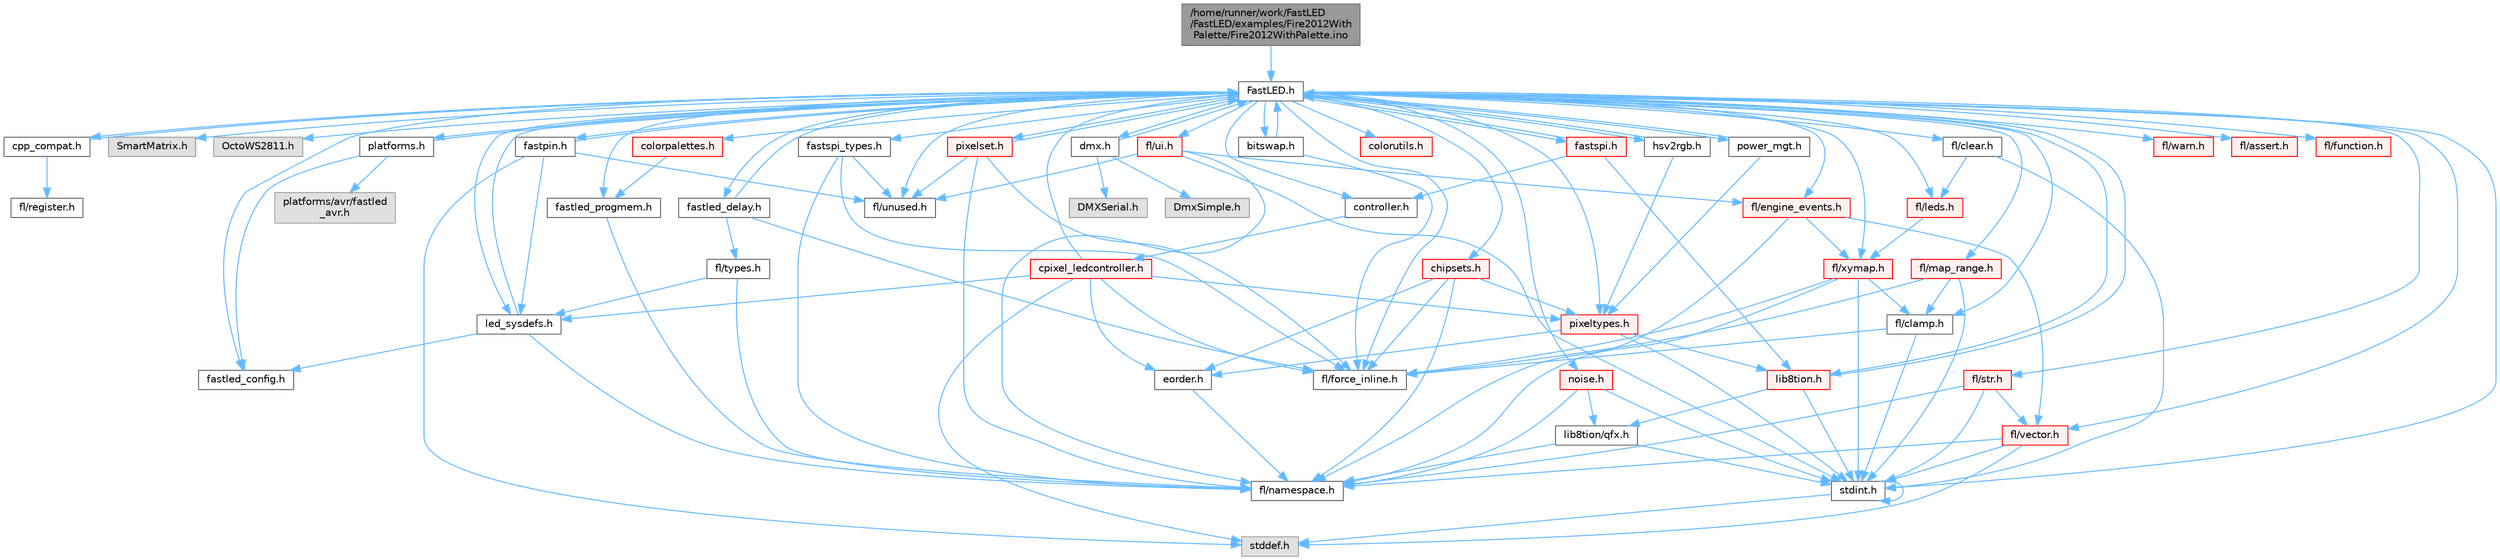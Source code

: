 digraph "/home/runner/work/FastLED/FastLED/examples/Fire2012WithPalette/Fire2012WithPalette.ino"
{
 // INTERACTIVE_SVG=YES
 // LATEX_PDF_SIZE
  bgcolor="transparent";
  edge [fontname=Helvetica,fontsize=10,labelfontname=Helvetica,labelfontsize=10];
  node [fontname=Helvetica,fontsize=10,shape=box,height=0.2,width=0.4];
  Node1 [id="Node000001",label="/home/runner/work/FastLED\l/FastLED/examples/Fire2012With\lPalette/Fire2012WithPalette.ino",height=0.2,width=0.4,color="gray40", fillcolor="grey60", style="filled", fontcolor="black",tooltip="Simple one-dimensional fire animation with a programmable color palette."];
  Node1 -> Node2 [id="edge1_Node000001_Node000002",color="steelblue1",style="solid",tooltip=" "];
  Node2 [id="Node000002",label="FastLED.h",height=0.2,width=0.4,color="grey40", fillcolor="white", style="filled",URL="$db/d97/_fast_l_e_d_8h.html",tooltip="central include file for FastLED, defines the CFastLED class/object"];
  Node2 -> Node3 [id="edge2_Node000002_Node000003",color="steelblue1",style="solid",tooltip=" "];
  Node3 [id="Node000003",label="stdint.h",height=0.2,width=0.4,color="grey40", fillcolor="white", style="filled",URL="$df/dd8/stdint_8h.html",tooltip=" "];
  Node3 -> Node4 [id="edge3_Node000003_Node000004",color="steelblue1",style="solid",tooltip=" "];
  Node4 [id="Node000004",label="stddef.h",height=0.2,width=0.4,color="grey60", fillcolor="#E0E0E0", style="filled",tooltip=" "];
  Node3 -> Node3 [id="edge4_Node000003_Node000003",color="steelblue1",style="solid",tooltip=" "];
  Node2 -> Node5 [id="edge5_Node000002_Node000005",color="steelblue1",style="solid",tooltip=" "];
  Node5 [id="Node000005",label="SmartMatrix.h",height=0.2,width=0.4,color="grey60", fillcolor="#E0E0E0", style="filled",tooltip=" "];
  Node2 -> Node6 [id="edge6_Node000002_Node000006",color="steelblue1",style="solid",tooltip=" "];
  Node6 [id="Node000006",label="OctoWS2811.h",height=0.2,width=0.4,color="grey60", fillcolor="#E0E0E0", style="filled",tooltip=" "];
  Node2 -> Node7 [id="edge7_Node000002_Node000007",color="steelblue1",style="solid",tooltip=" "];
  Node7 [id="Node000007",label="fl/force_inline.h",height=0.2,width=0.4,color="grey40", fillcolor="white", style="filled",URL="$d4/d64/force__inline_8h.html",tooltip=" "];
  Node2 -> Node8 [id="edge8_Node000002_Node000008",color="steelblue1",style="solid",tooltip=" "];
  Node8 [id="Node000008",label="cpp_compat.h",height=0.2,width=0.4,color="grey40", fillcolor="white", style="filled",URL="$d9/d13/cpp__compat_8h.html",tooltip="Compatibility functions based on C++ version."];
  Node8 -> Node2 [id="edge9_Node000008_Node000002",color="steelblue1",style="solid",tooltip=" "];
  Node8 -> Node9 [id="edge10_Node000008_Node000009",color="steelblue1",style="solid",tooltip=" "];
  Node9 [id="Node000009",label="fl/register.h",height=0.2,width=0.4,color="grey40", fillcolor="white", style="filled",URL="$df/d80/register_8h.html",tooltip=" "];
  Node2 -> Node10 [id="edge11_Node000002_Node000010",color="steelblue1",style="solid",tooltip=" "];
  Node10 [id="Node000010",label="fastled_config.h",height=0.2,width=0.4,color="grey40", fillcolor="white", style="filled",URL="$d5/d11/fastled__config_8h.html",tooltip="Contains definitions that can be used to configure FastLED at compile time."];
  Node2 -> Node11 [id="edge12_Node000002_Node000011",color="steelblue1",style="solid",tooltip=" "];
  Node11 [id="Node000011",label="led_sysdefs.h",height=0.2,width=0.4,color="grey40", fillcolor="white", style="filled",URL="$d9/d3e/led__sysdefs_8h.html",tooltip="Determines which platform system definitions to include."];
  Node11 -> Node2 [id="edge13_Node000011_Node000002",color="steelblue1",style="solid",tooltip=" "];
  Node11 -> Node10 [id="edge14_Node000011_Node000010",color="steelblue1",style="solid",tooltip=" "];
  Node11 -> Node12 [id="edge15_Node000011_Node000012",color="steelblue1",style="solid",tooltip=" "];
  Node12 [id="Node000012",label="fl/namespace.h",height=0.2,width=0.4,color="grey40", fillcolor="white", style="filled",URL="$df/d2a/namespace_8h.html",tooltip="Implements the FastLED namespace macros."];
  Node2 -> Node13 [id="edge16_Node000002_Node000013",color="steelblue1",style="solid",tooltip=" "];
  Node13 [id="Node000013",label="fastled_delay.h",height=0.2,width=0.4,color="grey40", fillcolor="white", style="filled",URL="$d0/da8/fastled__delay_8h.html",tooltip="Utility functions and classes for managing delay cycles."];
  Node13 -> Node2 [id="edge17_Node000013_Node000002",color="steelblue1",style="solid",tooltip=" "];
  Node13 -> Node14 [id="edge18_Node000013_Node000014",color="steelblue1",style="solid",tooltip=" "];
  Node14 [id="Node000014",label="fl/types.h",height=0.2,width=0.4,color="grey40", fillcolor="white", style="filled",URL="$d7/da1/fl_2types_8h.html",tooltip=" "];
  Node14 -> Node12 [id="edge19_Node000014_Node000012",color="steelblue1",style="solid",tooltip=" "];
  Node14 -> Node11 [id="edge20_Node000014_Node000011",color="steelblue1",style="solid",tooltip=" "];
  Node13 -> Node7 [id="edge21_Node000013_Node000007",color="steelblue1",style="solid",tooltip=" "];
  Node2 -> Node15 [id="edge22_Node000002_Node000015",color="steelblue1",style="solid",tooltip=" "];
  Node15 [id="Node000015",label="bitswap.h",height=0.2,width=0.4,color="grey40", fillcolor="white", style="filled",URL="$de/ded/bitswap_8h.html",tooltip="Functions for doing a rotation of bits/bytes used by parallel output."];
  Node15 -> Node2 [id="edge23_Node000015_Node000002",color="steelblue1",style="solid",tooltip=" "];
  Node15 -> Node7 [id="edge24_Node000015_Node000007",color="steelblue1",style="solid",tooltip=" "];
  Node2 -> Node16 [id="edge25_Node000002_Node000016",color="steelblue1",style="solid",tooltip=" "];
  Node16 [id="Node000016",label="controller.h",height=0.2,width=0.4,color="grey40", fillcolor="white", style="filled",URL="$d2/dd9/controller_8h.html",tooltip="deprecated: base definitions used by led controllers for writing out led data"];
  Node16 -> Node17 [id="edge26_Node000016_Node000017",color="steelblue1",style="solid",tooltip=" "];
  Node17 [id="Node000017",label="cpixel_ledcontroller.h",height=0.2,width=0.4,color="red", fillcolor="#FFF0F0", style="filled",URL="$d9/d57/cpixel__ledcontroller_8h.html",tooltip="defines the templated version of the CLEDController class"];
  Node17 -> Node4 [id="edge27_Node000017_Node000004",color="steelblue1",style="solid",tooltip=" "];
  Node17 -> Node2 [id="edge28_Node000017_Node000002",color="steelblue1",style="solid",tooltip=" "];
  Node17 -> Node11 [id="edge29_Node000017_Node000011",color="steelblue1",style="solid",tooltip=" "];
  Node17 -> Node18 [id="edge30_Node000017_Node000018",color="steelblue1",style="solid",tooltip=" "];
  Node18 [id="Node000018",label="pixeltypes.h",height=0.2,width=0.4,color="red", fillcolor="#FFF0F0", style="filled",URL="$d2/dba/pixeltypes_8h.html",tooltip="Includes defintions for RGB and HSV pixels."];
  Node18 -> Node3 [id="edge31_Node000018_Node000003",color="steelblue1",style="solid",tooltip=" "];
  Node18 -> Node19 [id="edge32_Node000018_Node000019",color="steelblue1",style="solid",tooltip=" "];
  Node19 [id="Node000019",label="lib8tion.h",height=0.2,width=0.4,color="red", fillcolor="#FFF0F0", style="filled",URL="$df/da5/lib8tion_8h.html",tooltip="Fast, efficient 8-bit math functions specifically designed for high-performance LED programming."];
  Node19 -> Node2 [id="edge33_Node000019_Node000002",color="steelblue1",style="solid",tooltip=" "];
  Node19 -> Node3 [id="edge34_Node000019_Node000003",color="steelblue1",style="solid",tooltip=" "];
  Node19 -> Node22 [id="edge35_Node000019_Node000022",color="steelblue1",style="solid",tooltip=" "];
  Node22 [id="Node000022",label="lib8tion/qfx.h",height=0.2,width=0.4,color="grey40", fillcolor="white", style="filled",URL="$d2/d19/qfx_8h.html",tooltip=" "];
  Node22 -> Node3 [id="edge36_Node000022_Node000003",color="steelblue1",style="solid",tooltip=" "];
  Node22 -> Node12 [id="edge37_Node000022_Node000012",color="steelblue1",style="solid",tooltip=" "];
  Node18 -> Node47 [id="edge38_Node000018_Node000047",color="steelblue1",style="solid",tooltip=" "];
  Node47 [id="Node000047",label="eorder.h",height=0.2,width=0.4,color="grey40", fillcolor="white", style="filled",URL="$db/d07/eorder_8h.html",tooltip="Defines color channel ordering enumerations."];
  Node47 -> Node12 [id="edge39_Node000047_Node000012",color="steelblue1",style="solid",tooltip=" "];
  Node17 -> Node47 [id="edge40_Node000017_Node000047",color="steelblue1",style="solid",tooltip=" "];
  Node17 -> Node7 [id="edge41_Node000017_Node000007",color="steelblue1",style="solid",tooltip=" "];
  Node2 -> Node68 [id="edge42_Node000002_Node000068",color="steelblue1",style="solid",tooltip=" "];
  Node68 [id="Node000068",label="fastpin.h",height=0.2,width=0.4,color="grey40", fillcolor="white", style="filled",URL="$db/d65/fastpin_8h.html",tooltip="Class base definitions for defining fast pin access."];
  Node68 -> Node2 [id="edge43_Node000068_Node000002",color="steelblue1",style="solid",tooltip=" "];
  Node68 -> Node11 [id="edge44_Node000068_Node000011",color="steelblue1",style="solid",tooltip=" "];
  Node68 -> Node4 [id="edge45_Node000068_Node000004",color="steelblue1",style="solid",tooltip=" "];
  Node68 -> Node55 [id="edge46_Node000068_Node000055",color="steelblue1",style="solid",tooltip=" "];
  Node55 [id="Node000055",label="fl/unused.h",height=0.2,width=0.4,color="grey40", fillcolor="white", style="filled",URL="$d8/d4b/unused_8h.html",tooltip=" "];
  Node2 -> Node69 [id="edge47_Node000002_Node000069",color="steelblue1",style="solid",tooltip=" "];
  Node69 [id="Node000069",label="fastspi_types.h",height=0.2,width=0.4,color="grey40", fillcolor="white", style="filled",URL="$d2/ddb/fastspi__types_8h.html",tooltip="Data types and constants used by SPI interfaces."];
  Node69 -> Node7 [id="edge48_Node000069_Node000007",color="steelblue1",style="solid",tooltip=" "];
  Node69 -> Node12 [id="edge49_Node000069_Node000012",color="steelblue1",style="solid",tooltip=" "];
  Node69 -> Node55 [id="edge50_Node000069_Node000055",color="steelblue1",style="solid",tooltip=" "];
  Node2 -> Node70 [id="edge51_Node000002_Node000070",color="steelblue1",style="solid",tooltip=" "];
  Node70 [id="Node000070",label="dmx.h",height=0.2,width=0.4,color="grey40", fillcolor="white", style="filled",URL="$d3/de1/dmx_8h.html",tooltip="Defines the DMX512-based LED controllers."];
  Node70 -> Node2 [id="edge52_Node000070_Node000002",color="steelblue1",style="solid",tooltip=" "];
  Node70 -> Node71 [id="edge53_Node000070_Node000071",color="steelblue1",style="solid",tooltip=" "];
  Node71 [id="Node000071",label="DmxSimple.h",height=0.2,width=0.4,color="grey60", fillcolor="#E0E0E0", style="filled",tooltip=" "];
  Node70 -> Node72 [id="edge54_Node000070_Node000072",color="steelblue1",style="solid",tooltip=" "];
  Node72 [id="Node000072",label="DMXSerial.h",height=0.2,width=0.4,color="grey60", fillcolor="#E0E0E0", style="filled",tooltip=" "];
  Node2 -> Node73 [id="edge55_Node000002_Node000073",color="steelblue1",style="solid",tooltip=" "];
  Node73 [id="Node000073",label="platforms.h",height=0.2,width=0.4,color="grey40", fillcolor="white", style="filled",URL="$da/dc9/platforms_8h.html",tooltip="Determines which platforms headers to include."];
  Node73 -> Node2 [id="edge56_Node000073_Node000002",color="steelblue1",style="solid",tooltip=" "];
  Node73 -> Node10 [id="edge57_Node000073_Node000010",color="steelblue1",style="solid",tooltip=" "];
  Node73 -> Node74 [id="edge58_Node000073_Node000074",color="steelblue1",style="solid",tooltip=" "];
  Node74 [id="Node000074",label="platforms/avr/fastled\l_avr.h",height=0.2,width=0.4,color="grey60", fillcolor="#E0E0E0", style="filled",tooltip=" "];
  Node2 -> Node75 [id="edge59_Node000002_Node000075",color="steelblue1",style="solid",tooltip=" "];
  Node75 [id="Node000075",label="fastled_progmem.h",height=0.2,width=0.4,color="grey40", fillcolor="white", style="filled",URL="$df/dab/fastled__progmem_8h.html",tooltip="Wrapper definitions to allow seamless use of PROGMEM in environments that have it."];
  Node75 -> Node12 [id="edge60_Node000075_Node000012",color="steelblue1",style="solid",tooltip=" "];
  Node2 -> Node19 [id="edge61_Node000002_Node000019",color="steelblue1",style="solid",tooltip=" "];
  Node2 -> Node18 [id="edge62_Node000002_Node000018",color="steelblue1",style="solid",tooltip=" "];
  Node2 -> Node76 [id="edge63_Node000002_Node000076",color="steelblue1",style="solid",tooltip=" "];
  Node76 [id="Node000076",label="hsv2rgb.h",height=0.2,width=0.4,color="grey40", fillcolor="white", style="filled",URL="$de/d9a/hsv2rgb_8h.html",tooltip="Functions to convert from the HSV colorspace to the RGB colorspace."];
  Node76 -> Node2 [id="edge64_Node000076_Node000002",color="steelblue1",style="solid",tooltip=" "];
  Node76 -> Node18 [id="edge65_Node000076_Node000018",color="steelblue1",style="solid",tooltip=" "];
  Node2 -> Node77 [id="edge66_Node000002_Node000077",color="steelblue1",style="solid",tooltip=" "];
  Node77 [id="Node000077",label="colorutils.h",height=0.2,width=0.4,color="red", fillcolor="#FFF0F0", style="filled",URL="$d1/dfb/colorutils_8h.html",tooltip=" "];
  Node2 -> Node83 [id="edge67_Node000002_Node000083",color="steelblue1",style="solid",tooltip=" "];
  Node83 [id="Node000083",label="pixelset.h",height=0.2,width=0.4,color="red", fillcolor="#FFF0F0", style="filled",URL="$d4/d46/pixelset_8h.html",tooltip="Declares classes for managing logical groups of LEDs."];
  Node83 -> Node7 [id="edge68_Node000083_Node000007",color="steelblue1",style="solid",tooltip=" "];
  Node83 -> Node12 [id="edge69_Node000083_Node000012",color="steelblue1",style="solid",tooltip=" "];
  Node83 -> Node55 [id="edge70_Node000083_Node000055",color="steelblue1",style="solid",tooltip=" "];
  Node83 -> Node2 [id="edge71_Node000083_Node000002",color="steelblue1",style="solid",tooltip=" "];
  Node2 -> Node85 [id="edge72_Node000002_Node000085",color="steelblue1",style="solid",tooltip=" "];
  Node85 [id="Node000085",label="colorpalettes.h",height=0.2,width=0.4,color="red", fillcolor="#FFF0F0", style="filled",URL="$dc/dcc/colorpalettes_8h.html",tooltip="Declarations for the predefined color palettes supplied by FastLED."];
  Node85 -> Node75 [id="edge73_Node000085_Node000075",color="steelblue1",style="solid",tooltip=" "];
  Node2 -> Node86 [id="edge74_Node000002_Node000086",color="steelblue1",style="solid",tooltip=" "];
  Node86 [id="Node000086",label="noise.h",height=0.2,width=0.4,color="red", fillcolor="#FFF0F0", style="filled",URL="$d1/d31/noise_8h.html",tooltip="Functions to generate and fill arrays with noise."];
  Node86 -> Node3 [id="edge75_Node000086_Node000003",color="steelblue1",style="solid",tooltip=" "];
  Node86 -> Node12 [id="edge76_Node000086_Node000012",color="steelblue1",style="solid",tooltip=" "];
  Node86 -> Node22 [id="edge77_Node000086_Node000022",color="steelblue1",style="solid",tooltip=" "];
  Node2 -> Node87 [id="edge78_Node000002_Node000087",color="steelblue1",style="solid",tooltip=" "];
  Node87 [id="Node000087",label="power_mgt.h",height=0.2,width=0.4,color="grey40", fillcolor="white", style="filled",URL="$dc/d5b/power__mgt_8h.html",tooltip="Functions to limit the power used by FastLED."];
  Node87 -> Node2 [id="edge79_Node000087_Node000002",color="steelblue1",style="solid",tooltip=" "];
  Node87 -> Node18 [id="edge80_Node000087_Node000018",color="steelblue1",style="solid",tooltip=" "];
  Node2 -> Node88 [id="edge81_Node000002_Node000088",color="steelblue1",style="solid",tooltip=" "];
  Node88 [id="Node000088",label="fastspi.h",height=0.2,width=0.4,color="red", fillcolor="#FFF0F0", style="filled",URL="$d6/ddc/fastspi_8h.html",tooltip="Serial peripheral interface (SPI) definitions per platform."];
  Node88 -> Node2 [id="edge82_Node000088_Node000002",color="steelblue1",style="solid",tooltip=" "];
  Node88 -> Node16 [id="edge83_Node000088_Node000016",color="steelblue1",style="solid",tooltip=" "];
  Node88 -> Node19 [id="edge84_Node000088_Node000019",color="steelblue1",style="solid",tooltip=" "];
  Node2 -> Node90 [id="edge85_Node000002_Node000090",color="steelblue1",style="solid",tooltip=" "];
  Node90 [id="Node000090",label="chipsets.h",height=0.2,width=0.4,color="red", fillcolor="#FFF0F0", style="filled",URL="$db/d66/chipsets_8h.html",tooltip="Contains the bulk of the definitions for the various LED chipsets supported."];
  Node90 -> Node18 [id="edge86_Node000090_Node000018",color="steelblue1",style="solid",tooltip=" "];
  Node90 -> Node7 [id="edge87_Node000090_Node000007",color="steelblue1",style="solid",tooltip=" "];
  Node90 -> Node47 [id="edge88_Node000090_Node000047",color="steelblue1",style="solid",tooltip=" "];
  Node90 -> Node12 [id="edge89_Node000090_Node000012",color="steelblue1",style="solid",tooltip=" "];
  Node2 -> Node56 [id="edge90_Node000002_Node000056",color="steelblue1",style="solid",tooltip=" "];
  Node56 [id="Node000056",label="fl/engine_events.h",height=0.2,width=0.4,color="red", fillcolor="#FFF0F0", style="filled",URL="$db/dc0/engine__events_8h.html",tooltip=" "];
  Node56 -> Node12 [id="edge91_Node000056_Node000012",color="steelblue1",style="solid",tooltip=" "];
  Node56 -> Node35 [id="edge92_Node000056_Node000035",color="steelblue1",style="solid",tooltip=" "];
  Node35 [id="Node000035",label="fl/vector.h",height=0.2,width=0.4,color="red", fillcolor="#FFF0F0", style="filled",URL="$d6/d68/vector_8h.html",tooltip=" "];
  Node35 -> Node4 [id="edge93_Node000035_Node000004",color="steelblue1",style="solid",tooltip=" "];
  Node35 -> Node3 [id="edge94_Node000035_Node000003",color="steelblue1",style="solid",tooltip=" "];
  Node35 -> Node12 [id="edge95_Node000035_Node000012",color="steelblue1",style="solid",tooltip=" "];
  Node56 -> Node65 [id="edge96_Node000056_Node000065",color="steelblue1",style="solid",tooltip=" "];
  Node65 [id="Node000065",label="fl/xymap.h",height=0.2,width=0.4,color="red", fillcolor="#FFF0F0", style="filled",URL="$da/d61/xymap_8h.html",tooltip=" "];
  Node65 -> Node3 [id="edge97_Node000065_Node000003",color="steelblue1",style="solid",tooltip=" "];
  Node65 -> Node28 [id="edge98_Node000065_Node000028",color="steelblue1",style="solid",tooltip=" "];
  Node28 [id="Node000028",label="fl/clamp.h",height=0.2,width=0.4,color="grey40", fillcolor="white", style="filled",URL="$d6/dd3/clamp_8h.html",tooltip=" "];
  Node28 -> Node3 [id="edge99_Node000028_Node000003",color="steelblue1",style="solid",tooltip=" "];
  Node28 -> Node7 [id="edge100_Node000028_Node000007",color="steelblue1",style="solid",tooltip=" "];
  Node65 -> Node7 [id="edge101_Node000065_Node000007",color="steelblue1",style="solid",tooltip=" "];
  Node65 -> Node12 [id="edge102_Node000065_Node000012",color="steelblue1",style="solid",tooltip=" "];
  Node2 -> Node91 [id="edge103_Node000002_Node000091",color="steelblue1",style="solid",tooltip=" "];
  Node91 [id="Node000091",label="fl/leds.h",height=0.2,width=0.4,color="red", fillcolor="#FFF0F0", style="filled",URL="$da/d78/leds_8h.html",tooltip=" "];
  Node91 -> Node65 [id="edge104_Node000091_Node000065",color="steelblue1",style="solid",tooltip=" "];
  Node2 -> Node25 [id="edge105_Node000002_Node000025",color="steelblue1",style="solid",tooltip=" "];
  Node25 [id="Node000025",label="fl/str.h",height=0.2,width=0.4,color="red", fillcolor="#FFF0F0", style="filled",URL="$d1/d93/str_8h.html",tooltip=" "];
  Node25 -> Node3 [id="edge106_Node000025_Node000003",color="steelblue1",style="solid",tooltip=" "];
  Node25 -> Node12 [id="edge107_Node000025_Node000012",color="steelblue1",style="solid",tooltip=" "];
  Node25 -> Node35 [id="edge108_Node000025_Node000035",color="steelblue1",style="solid",tooltip=" "];
  Node2 -> Node65 [id="edge109_Node000002_Node000065",color="steelblue1",style="solid",tooltip=" "];
  Node2 -> Node28 [id="edge110_Node000002_Node000028",color="steelblue1",style="solid",tooltip=" "];
  Node2 -> Node29 [id="edge111_Node000002_Node000029",color="steelblue1",style="solid",tooltip=" "];
  Node29 [id="Node000029",label="fl/map_range.h",height=0.2,width=0.4,color="red", fillcolor="#FFF0F0", style="filled",URL="$d1/d47/map__range_8h.html",tooltip=" "];
  Node29 -> Node3 [id="edge112_Node000029_Node000003",color="steelblue1",style="solid",tooltip=" "];
  Node29 -> Node28 [id="edge113_Node000029_Node000028",color="steelblue1",style="solid",tooltip=" "];
  Node29 -> Node7 [id="edge114_Node000029_Node000007",color="steelblue1",style="solid",tooltip=" "];
  Node2 -> Node92 [id="edge115_Node000002_Node000092",color="steelblue1",style="solid",tooltip=" "];
  Node92 [id="Node000092",label="fl/warn.h",height=0.2,width=0.4,color="red", fillcolor="#FFF0F0", style="filled",URL="$de/d77/warn_8h.html",tooltip=" "];
  Node2 -> Node61 [id="edge116_Node000002_Node000061",color="steelblue1",style="solid",tooltip=" "];
  Node61 [id="Node000061",label="fl/assert.h",height=0.2,width=0.4,color="red", fillcolor="#FFF0F0", style="filled",URL="$dc/da7/assert_8h.html",tooltip=" "];
  Node2 -> Node55 [id="edge117_Node000002_Node000055",color="steelblue1",style="solid",tooltip=" "];
  Node2 -> Node35 [id="edge118_Node000002_Node000035",color="steelblue1",style="solid",tooltip=" "];
  Node2 -> Node95 [id="edge119_Node000002_Node000095",color="steelblue1",style="solid",tooltip=" "];
  Node95 [id="Node000095",label="fl/function.h",height=0.2,width=0.4,color="red", fillcolor="#FFF0F0", style="filled",URL="$dd/d67/function_8h.html",tooltip=" "];
  Node2 -> Node96 [id="edge120_Node000002_Node000096",color="steelblue1",style="solid",tooltip=" "];
  Node96 [id="Node000096",label="fl/clear.h",height=0.2,width=0.4,color="grey40", fillcolor="white", style="filled",URL="$df/db0/clear_8h.html",tooltip=" "];
  Node96 -> Node91 [id="edge121_Node000096_Node000091",color="steelblue1",style="solid",tooltip=" "];
  Node96 -> Node3 [id="edge122_Node000096_Node000003",color="steelblue1",style="solid",tooltip=" "];
  Node2 -> Node97 [id="edge123_Node000002_Node000097",color="steelblue1",style="solid",tooltip=" "];
  Node97 [id="Node000097",label="fl/ui.h",height=0.2,width=0.4,color="red", fillcolor="#FFF0F0", style="filled",URL="$d9/d3b/ui_8h.html",tooltip=" "];
  Node97 -> Node3 [id="edge124_Node000097_Node000003",color="steelblue1",style="solid",tooltip=" "];
  Node97 -> Node56 [id="edge125_Node000097_Node000056",color="steelblue1",style="solid",tooltip=" "];
  Node97 -> Node12 [id="edge126_Node000097_Node000012",color="steelblue1",style="solid",tooltip=" "];
  Node97 -> Node55 [id="edge127_Node000097_Node000055",color="steelblue1",style="solid",tooltip=" "];
}
